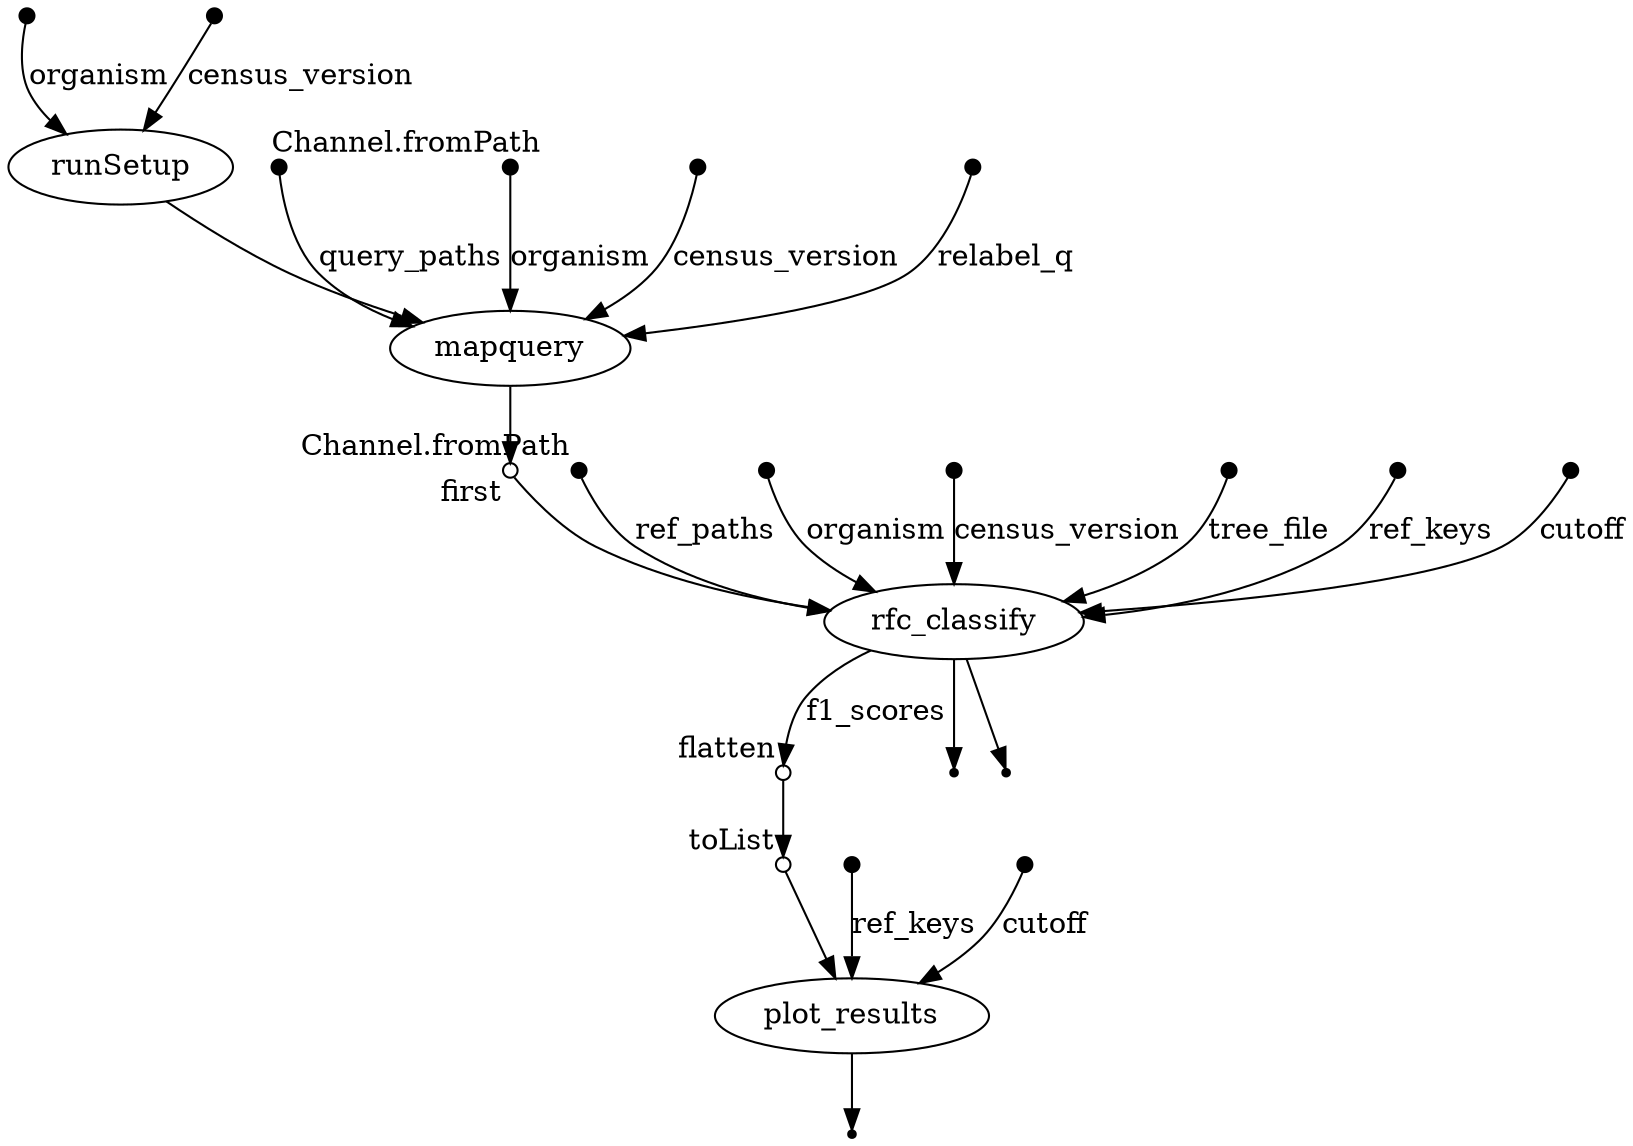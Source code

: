 digraph "dag" {
v0 [shape=point,label="",fixedsize=true,width=0.1];
v2 [label="runSetup"];
v0 -> v2 [label="organism"];

v1 [shape=point,label="",fixedsize=true,width=0.1];
v2 [label="runSetup"];
v1 -> v2 [label="census_version"];

v2 [label="runSetup"];
v8 [label="mapquery"];
v2 -> v8;

v3 [shape=point,label="",fixedsize=true,width=0.1,xlabel="Channel.fromPath"];
v8 [label="mapquery"];
v3 -> v8 [label="query_paths"];

v4 [shape=point,label="",fixedsize=true,width=0.1,xlabel="Channel.fromPath"];
v15 [label="rfc_classify"];
v4 -> v15 [label="ref_paths"];

v5 [shape=point,label="",fixedsize=true,width=0.1];
v8 [label="mapquery"];
v5 -> v8 [label="organism"];

v6 [shape=point,label="",fixedsize=true,width=0.1];
v8 [label="mapquery"];
v6 -> v8 [label="census_version"];

v7 [shape=point,label="",fixedsize=true,width=0.1];
v8 [label="mapquery"];
v7 -> v8 [label="relabel_q"];

v8 [label="mapquery"];
v9 [shape=circle,label="",fixedsize=true,width=0.1,xlabel="first"];
v8 -> v9;

v9 [shape=circle,label="",fixedsize=true,width=0.1,xlabel="first"];
v15 [label="rfc_classify"];
v9 -> v15;

v10 [shape=point,label="",fixedsize=true,width=0.1];
v15 [label="rfc_classify"];
v10 -> v15 [label="organism"];

v11 [shape=point,label="",fixedsize=true,width=0.1];
v15 [label="rfc_classify"];
v11 -> v15 [label="census_version"];

v12 [shape=point,label="",fixedsize=true,width=0.1];
v15 [label="rfc_classify"];
v12 -> v15 [label="tree_file"];

v13 [shape=point,label="",fixedsize=true,width=0.1];
v15 [label="rfc_classify"];
v13 -> v15 [label="ref_keys"];

v14 [shape=point,label="",fixedsize=true,width=0.1];
v15 [label="rfc_classify"];
v14 -> v15 [label="cutoff"];

v15 [label="rfc_classify"];
v18 [shape=circle,label="",fixedsize=true,width=0.1,xlabel="flatten"];
v15 -> v18 [label="f1_scores"];

v15 [label="rfc_classify"];
v17 [shape=point];
v15 -> v17;

v15 [label="rfc_classify"];
v16 [shape=point];
v15 -> v16;

v18 [shape=circle,label="",fixedsize=true,width=0.1,xlabel="flatten"];
v19 [shape=circle,label="",fixedsize=true,width=0.1,xlabel="toList"];
v18 -> v19;

v19 [shape=circle,label="",fixedsize=true,width=0.1,xlabel="toList"];
v22 [label="plot_results"];
v19 -> v22;

v20 [shape=point,label="",fixedsize=true,width=0.1];
v22 [label="plot_results"];
v20 -> v22 [label="ref_keys"];

v21 [shape=point,label="",fixedsize=true,width=0.1];
v22 [label="plot_results"];
v21 -> v22 [label="cutoff"];

v22 [label="plot_results"];
v23 [shape=point];
v22 -> v23;

}
